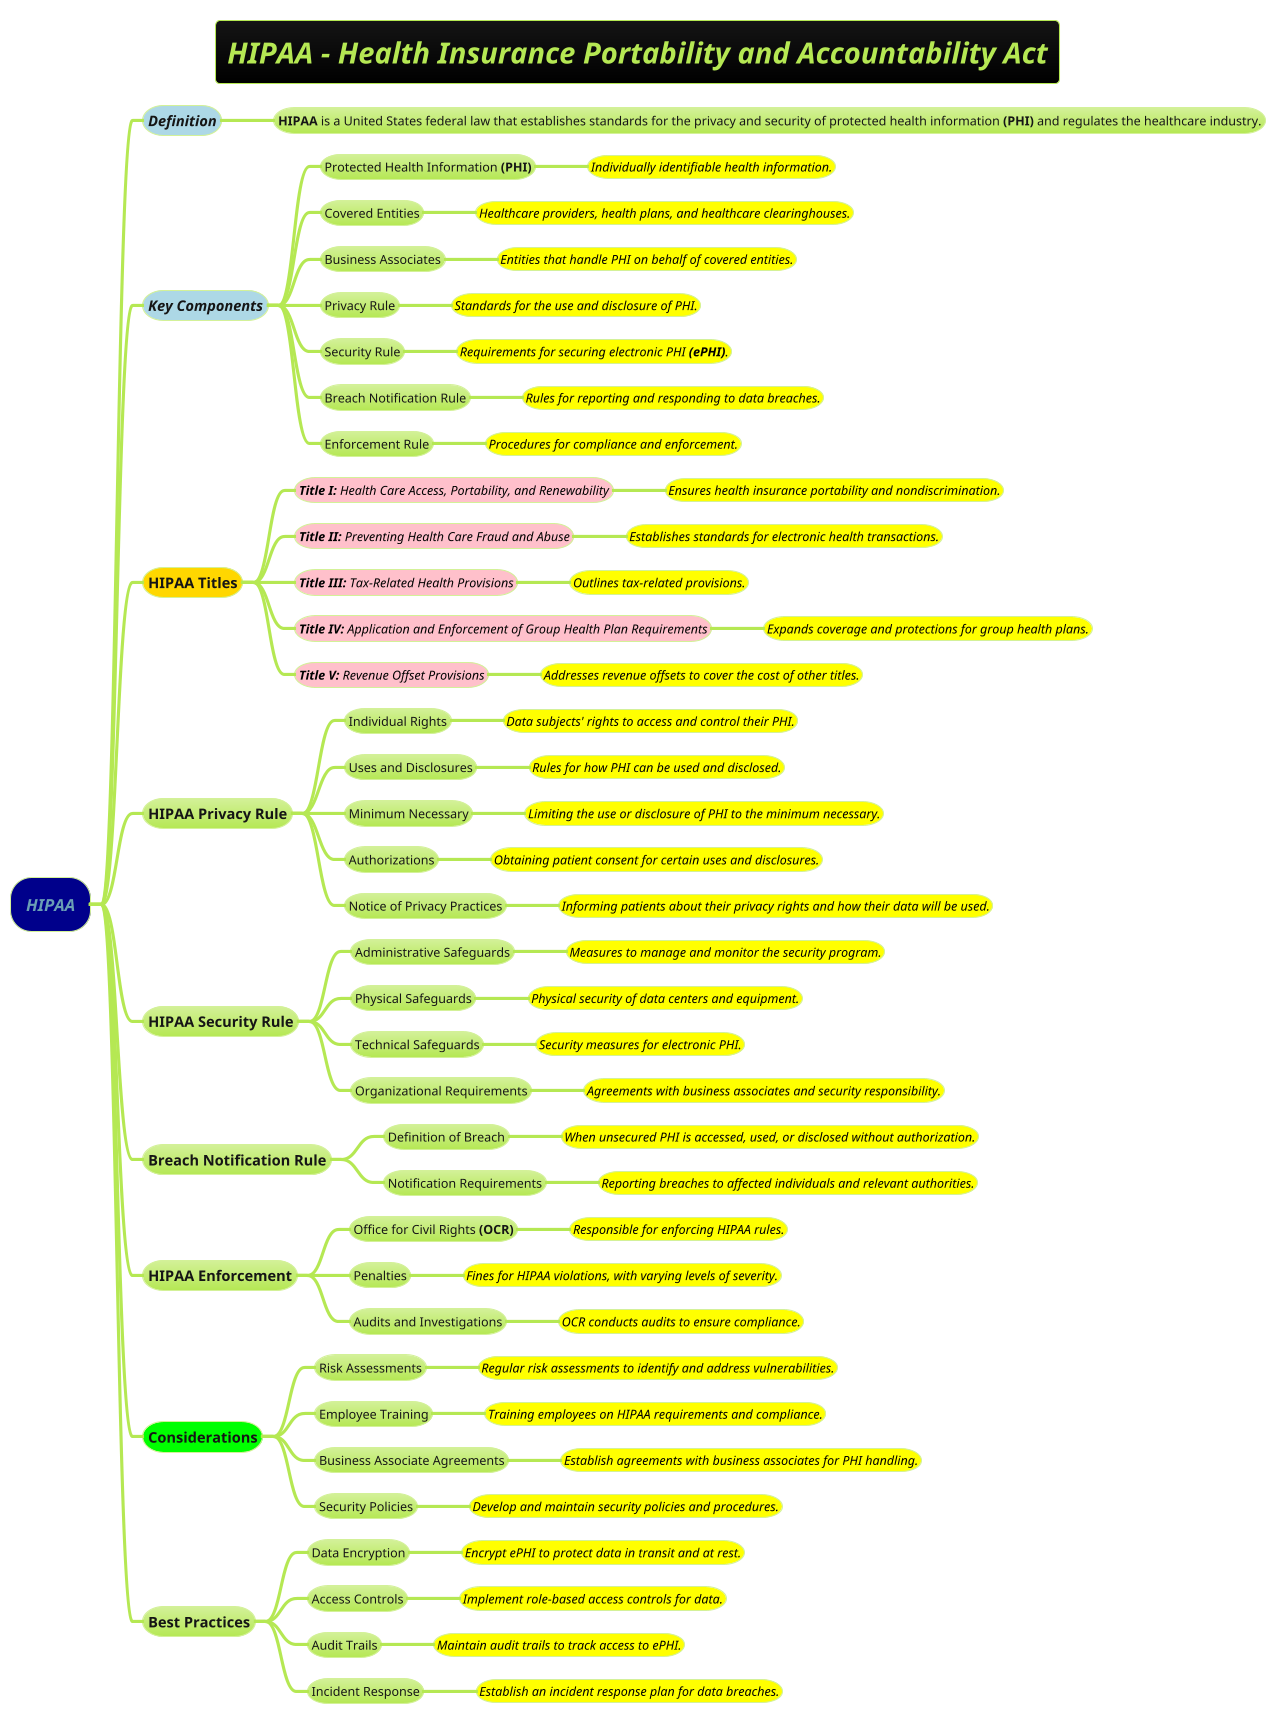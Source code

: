 @startmindmap
title =<i>HIPAA - Health Insurance Portability and Accountability Act
!theme hacker

*[#darkblue] <i>HIPAA
**[#lightblue] <i>Definition
*** <size:12>**HIPAA** is a United States federal law that establishes standards for the privacy and security of protected health information **(PHI)** and regulates the healthcare industry.

**[#lightblue] <i>Key Components
*** Protected Health Information **(PHI)**
****[#yellow] <color #black><i><size:12>Individually identifiable health information.
*** Covered Entities
****[#yellow] <color #black><i><size:12>Healthcare providers, health plans, and healthcare clearinghouses.
*** Business Associates
****[#yellow] <color #black><i><size:12>Entities that handle PHI on behalf of covered entities.
*** Privacy Rule
****[#yellow] <color #black><i><size:12>Standards for the use and disclosure of PHI.
*** Security Rule
****[#yellow] <color #black><i><size:12>Requirements for securing electronic PHI **(ePHI)**.
*** Breach Notification Rule
****[#yellow] <color #black><i><size:12>Rules for reporting and responding to data breaches.
*** Enforcement Rule
****[#yellow] <color #black><i><size:12>Procedures for compliance and enforcement.

**[#gold] HIPAA Titles
***[#pink] <color #black><i>**Title I:** Health Care Access, Portability, and Renewability
****[#yellow] <color #black><i><size:12>Ensures health insurance portability and nondiscrimination.
***[#pink] <color #black><i>**Title II:** Preventing Health Care Fraud and Abuse
****[#yellow] <color #black><i><size:12>Establishes standards for electronic health transactions.
***[#pink] <color #black><i>**Title III:** Tax-Related Health Provisions
****[#yellow] <color #black><i><size:12>Outlines tax-related provisions.
***[#pink] <color #black><i>**Title IV:** Application and Enforcement of Group Health Plan Requirements
****[#yellow] <color #black><i><size:12>Expands coverage and protections for group health plans.
***[#pink] <color #black><i>**Title V:** Revenue Offset Provisions
****[#yellow] <color #black><i><size:12>Addresses revenue offsets to cover the cost of other titles.

** HIPAA Privacy Rule
*** Individual Rights
****[#yellow] <color #black><i><size:12>Data subjects' rights to access and control their PHI.
*** Uses and Disclosures
****[#yellow] <color #black><i><size:12>Rules for how PHI can be used and disclosed.
*** Minimum Necessary
****[#yellow] <color #black><i><size:12>Limiting the use or disclosure of PHI to the minimum necessary.
*** Authorizations
****[#yellow] <color #black><i><size:12>Obtaining patient consent for certain uses and disclosures.
*** Notice of Privacy Practices
****[#yellow] <color #black><i><size:12>Informing patients about their privacy rights and how their data will be used.

** HIPAA Security Rule
*** Administrative Safeguards
****[#yellow] <color #black><i><size:12>Measures to manage and monitor the security program.
*** Physical Safeguards
****[#yellow] <color #black><i><size:12>Physical security of data centers and equipment.
*** Technical Safeguards
****[#yellow] <color #black><i><size:12>Security measures for electronic PHI.
*** Organizational Requirements
****[#yellow] <color #black><i><size:12>Agreements with business associates and security responsibility.

** Breach Notification Rule
*** Definition of Breach
****[#yellow] <color #black><i><size:12>When unsecured PHI is accessed, used, or disclosed without authorization.
*** Notification Requirements
****[#yellow] <color #black><i><size:12>Reporting breaches to affected individuals and relevant authorities.

** HIPAA Enforcement
*** Office for Civil Rights **(OCR)**
****[#yellow] <color #black><i><size:12>Responsible for enforcing HIPAA rules.
*** Penalties
****[#yellow] <color #black><i><size:12>Fines for HIPAA violations, with varying levels of severity.
*** Audits and Investigations
****[#yellow] <color #black><i><size:12>OCR conducts audits to ensure compliance.

**[#lime] Considerations
*** Risk Assessments
****[#yellow] <color #black><i><size:12>Regular risk assessments to identify and address vulnerabilities.
*** Employee Training
****[#yellow] <color #black><i><size:12>Training employees on HIPAA requirements and compliance.
*** Business Associate Agreements
****[#yellow] <color #black><i><size:12>Establish agreements with business associates for PHI handling.
*** Security Policies
****[#yellow] <color #black><i><size:12>Develop and maintain security policies and procedures.

** Best Practices
*** Data Encryption
****[#yellow] <color #black><i><size:12>Encrypt ePHI to protect data in transit and at rest.
*** Access Controls
****[#yellow] <color #black><i><size:12>Implement role-based access controls for data.
*** Audit Trails
****[#yellow] <color #black><i><size:12>Maintain audit trails to track access to ePHI.
*** Incident Response
****[#yellow] <color #black><i><size:12>Establish an incident response plan for data breaches.

@endmindmap
